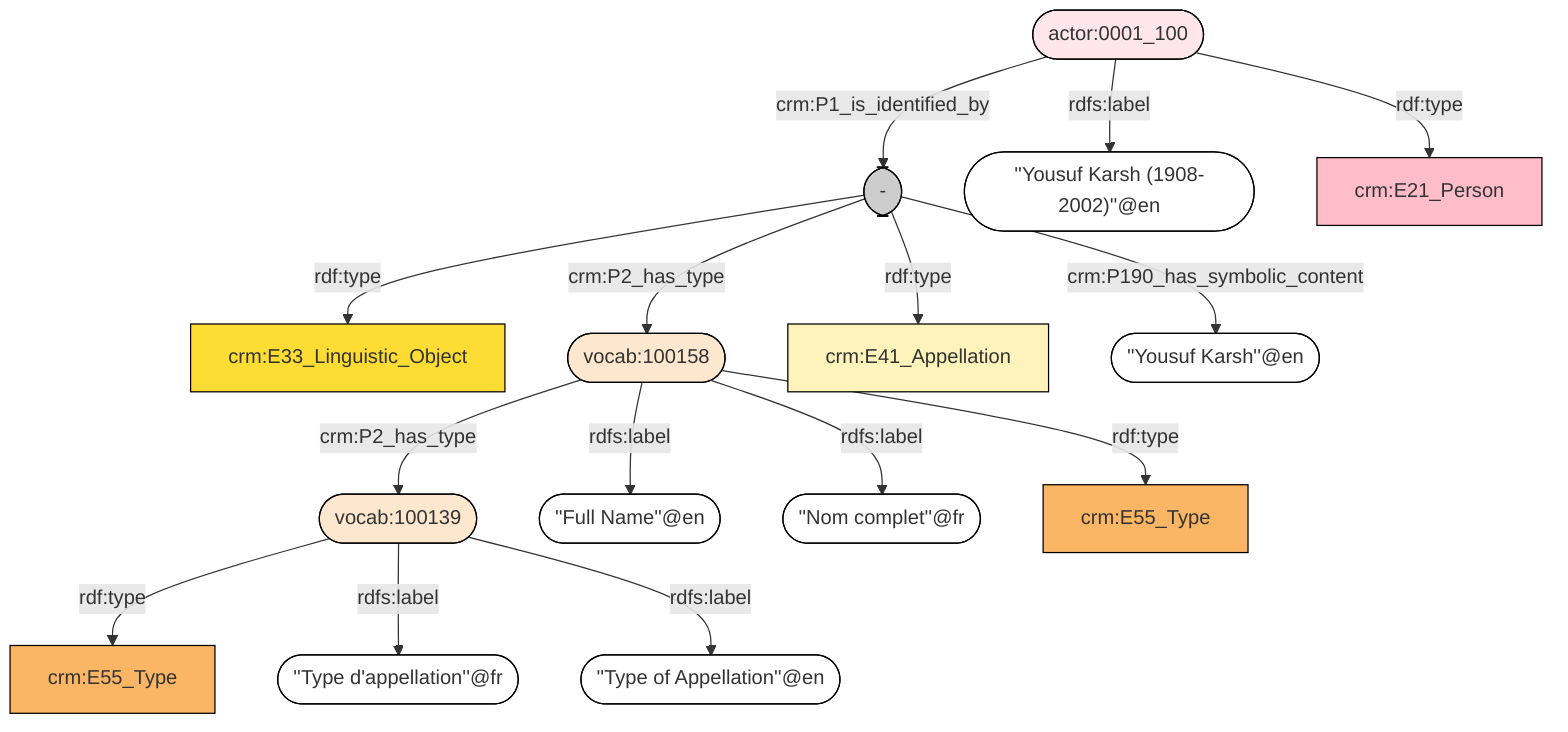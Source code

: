 flowchart TD
classDef Literal fill:#ffffff,stroke:#000000;
classDef Literal_URI fill:,stroke:;
classDef E1_CRM_Entity fill:#ffffff,stroke:#000000;
classDef E1_CRM_Entity_URI fill:#ffffff,stroke:#000000;
classDef E2_Temporal_Entity fill:#82c3ec,stroke:#000000;
classDef E2_Temporal_Entity_URI fill:#d2e9f9,stroke:#000000;
classDef E55_Type fill:#fab565,stroke:#000000;
classDef E55_Type_URI fill:#fde7ce,stroke:#000000;
classDef E52_Time-Span fill:#86bcc8,stroke:#000000;
classDef E52_Time-Span_URI fill:#dcebef,stroke:#000000;
classDef E41_Appellation fill:#fef3ba,stroke:#000000;
classDef E41_Appellation_URI fill:#fffae6,stroke:#000000;
classDef E53_Place fill:#94cc7d,stroke:#000000;
classDef E53_Place_URI fill:#e1f1da,stroke:#000000;
classDef E77_Persistent_Item fill:#ffffff,stroke:#000000;
classDef E77_Persistent_Item_URI fill:#ffffff,stroke:#000000;
classDef E28_Conceptual_Object fill:#fddc34,stroke:#000000;
classDef E28_Conceptual_Object_URI fill:#fef6cd,stroke:#000000;
classDef E18_Physical_Thing fill:#e1ba9c,stroke:#000000;
classDef E18_Physical_Thing_URI fill:#f3e5d8,stroke:#000000;
classDef E39_Actor fill:#ffbdca,stroke:#000000;
classDef E39_Actor_URI fill:#ffe6eb,stroke:#000000;
classDef PC0_Typed_CRM_Property fill:#cc80ff,stroke:#000000;
classDef PC0_Typed_CRM_Property_URI fill:#ebccff,stroke:#000000;
classDef Multi fill:#cccccc,stroke:#000000;
classDef Multi_URI fill:#cccccc,stroke:#000000;
0(["-"]):::E28_Conceptual_Object_URI -->|rdf:type| 1["crm:E33_Linguistic_Object"]:::E28_Conceptual_Object
2(["vocab:100139"]):::E55_Type_URI -->|rdf:type| 3["crm:E55_Type"]:::E55_Type
4(["vocab:100158"]) -->|rdfs:label| 5(["''Full Name''@en"]):::Literal
0(["-"]) -->|crm:P2_has_type| 4(["vocab:100158"])
4(["vocab:100158"]) -->|crm:P2_has_type| 2(["vocab:100139"])
4(["vocab:100158"]) -->|rdfs:label| 6(["''Nom complet''@fr"]):::Literal
7(["actor:0001_100"]) -->|rdfs:label| 8(["''Yousuf Karsh (1908-2002)''@en"]):::Literal
2(["vocab:100139"]) -->|rdfs:label| 9(["''Type d'appellation''@fr"]):::Literal
0(["-"]):::Multi_URI -->|rdf:type| 10["crm:E41_Appellation"]:::E41_Appellation
7(["actor:0001_100"]) -->|crm:P1_is_identified_by| 0(["-"])
2(["vocab:100139"]) -->|rdfs:label| 11(["''Type of Appellation''@en"]):::Literal
7(["actor:0001_100"]):::E39_Actor_URI -->|rdf:type| 12["crm:E21_Person"]:::E39_Actor
4(["vocab:100158"]):::E55_Type_URI -->|rdf:type| 13["crm:E55_Type"]:::E55_Type
0(["-"]) -->|crm:P190_has_symbolic_content| 14(["''Yousuf Karsh''@en"]):::Literal